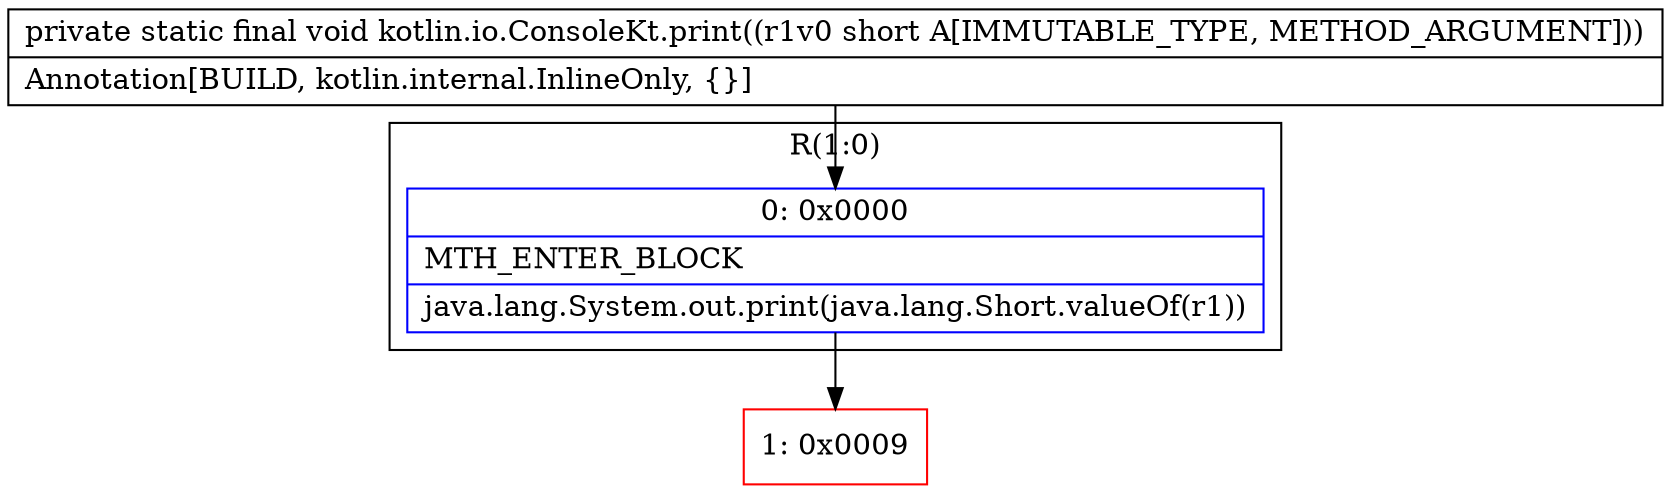 digraph "CFG forkotlin.io.ConsoleKt.print(S)V" {
subgraph cluster_Region_553429822 {
label = "R(1:0)";
node [shape=record,color=blue];
Node_0 [shape=record,label="{0\:\ 0x0000|MTH_ENTER_BLOCK\l|java.lang.System.out.print(java.lang.Short.valueOf(r1))\l}"];
}
Node_1 [shape=record,color=red,label="{1\:\ 0x0009}"];
MethodNode[shape=record,label="{private static final void kotlin.io.ConsoleKt.print((r1v0 short A[IMMUTABLE_TYPE, METHOD_ARGUMENT]))  | Annotation[BUILD, kotlin.internal.InlineOnly, \{\}]\l}"];
MethodNode -> Node_0;
Node_0 -> Node_1;
}

